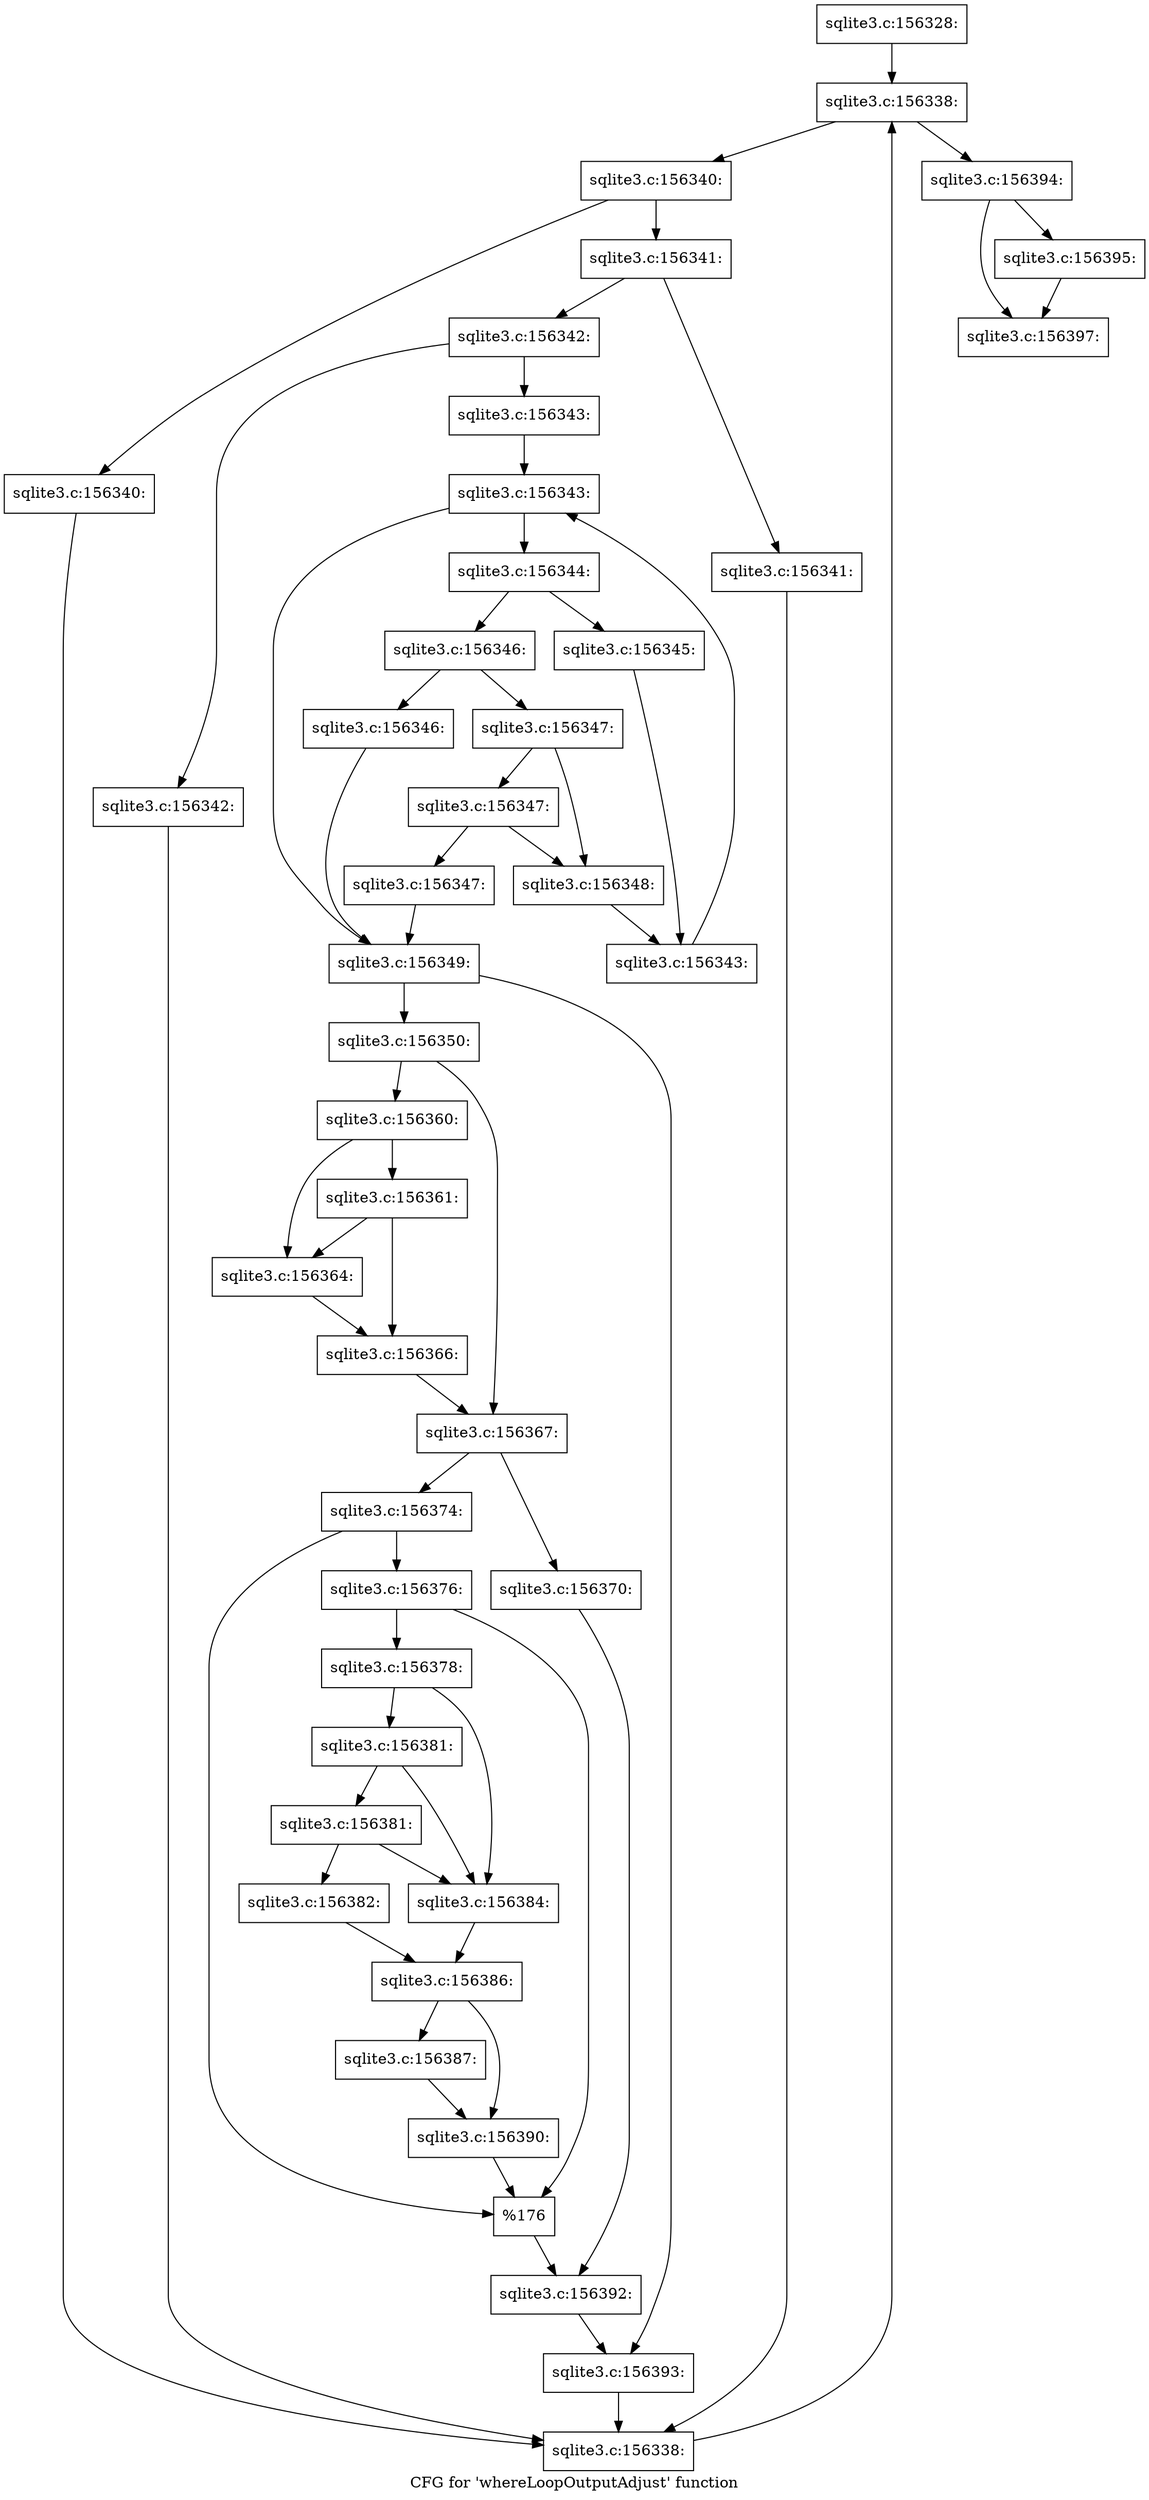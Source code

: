digraph "CFG for 'whereLoopOutputAdjust' function" {
	label="CFG for 'whereLoopOutputAdjust' function";

	Node0x55c0f97927e0 [shape=record,label="{sqlite3.c:156328:}"];
	Node0x55c0f97927e0 -> Node0x55c0f979e540;
	Node0x55c0f979e540 [shape=record,label="{sqlite3.c:156338:}"];
	Node0x55c0f979e540 -> Node0x55c0f979e760;
	Node0x55c0f979e540 -> Node0x55c0f979dea0;
	Node0x55c0f979e760 [shape=record,label="{sqlite3.c:156340:}"];
	Node0x55c0f979e760 -> Node0x55c0f979eba0;
	Node0x55c0f979e760 -> Node0x55c0f979ebf0;
	Node0x55c0f979eba0 [shape=record,label="{sqlite3.c:156340:}"];
	Node0x55c0f979eba0 -> Node0x55c0f979e6d0;
	Node0x55c0f979ebf0 [shape=record,label="{sqlite3.c:156341:}"];
	Node0x55c0f979ebf0 -> Node0x55c0f979f270;
	Node0x55c0f979ebf0 -> Node0x55c0f979f2c0;
	Node0x55c0f979f270 [shape=record,label="{sqlite3.c:156341:}"];
	Node0x55c0f979f270 -> Node0x55c0f979e6d0;
	Node0x55c0f979f2c0 [shape=record,label="{sqlite3.c:156342:}"];
	Node0x55c0f979f2c0 -> Node0x55c0f979fb10;
	Node0x55c0f979f2c0 -> Node0x55c0f979fb60;
	Node0x55c0f979fb10 [shape=record,label="{sqlite3.c:156342:}"];
	Node0x55c0f979fb10 -> Node0x55c0f979e6d0;
	Node0x55c0f979fb60 [shape=record,label="{sqlite3.c:156343:}"];
	Node0x55c0f979fb60 -> Node0x55c0f97a06c0;
	Node0x55c0f97a06c0 [shape=record,label="{sqlite3.c:156343:}"];
	Node0x55c0f97a06c0 -> Node0x55c0f97a08e0;
	Node0x55c0f97a06c0 -> Node0x55c0f97a01e0;
	Node0x55c0f97a08e0 [shape=record,label="{sqlite3.c:156344:}"];
	Node0x55c0f97a08e0 -> Node0x55c0f97a1190;
	Node0x55c0f97a08e0 -> Node0x55c0f97a11e0;
	Node0x55c0f97a1190 [shape=record,label="{sqlite3.c:156345:}"];
	Node0x55c0f97a1190 -> Node0x55c0f97a0850;
	Node0x55c0f97a11e0 [shape=record,label="{sqlite3.c:156346:}"];
	Node0x55c0f97a11e0 -> Node0x55c0f97a15e0;
	Node0x55c0f97a11e0 -> Node0x55c0f97a1630;
	Node0x55c0f97a15e0 [shape=record,label="{sqlite3.c:156346:}"];
	Node0x55c0f97a15e0 -> Node0x55c0f97a01e0;
	Node0x55c0f97a1630 [shape=record,label="{sqlite3.c:156347:}"];
	Node0x55c0f97a1630 -> Node0x55c0f97a1b40;
	Node0x55c0f97a1630 -> Node0x55c0f97a1af0;
	Node0x55c0f97a1b40 [shape=record,label="{sqlite3.c:156347:}"];
	Node0x55c0f97a1b40 -> Node0x55c0f97a1aa0;
	Node0x55c0f97a1b40 -> Node0x55c0f97a1af0;
	Node0x55c0f97a1aa0 [shape=record,label="{sqlite3.c:156347:}"];
	Node0x55c0f97a1aa0 -> Node0x55c0f97a01e0;
	Node0x55c0f97a1af0 [shape=record,label="{sqlite3.c:156348:}"];
	Node0x55c0f97a1af0 -> Node0x55c0f97a0850;
	Node0x55c0f97a0850 [shape=record,label="{sqlite3.c:156343:}"];
	Node0x55c0f97a0850 -> Node0x55c0f97a06c0;
	Node0x55c0f97a01e0 [shape=record,label="{sqlite3.c:156349:}"];
	Node0x55c0f97a01e0 -> Node0x55c0f97a2cf0;
	Node0x55c0f97a01e0 -> Node0x55c0f97a2d40;
	Node0x55c0f97a2cf0 [shape=record,label="{sqlite3.c:156350:}"];
	Node0x55c0f97a2cf0 -> Node0x55c0f97a30e0;
	Node0x55c0f97a2cf0 -> Node0x55c0f97a3130;
	Node0x55c0f97a30e0 [shape=record,label="{sqlite3.c:156360:}"];
	Node0x55c0f97a30e0 -> Node0x55c0f97a3800;
	Node0x55c0f97a30e0 -> Node0x55c0f97a38a0;
	Node0x55c0f97a38a0 [shape=record,label="{sqlite3.c:156361:}"];
	Node0x55c0f97a38a0 -> Node0x55c0f97a3800;
	Node0x55c0f97a38a0 -> Node0x55c0f97a3850;
	Node0x55c0f97a3800 [shape=record,label="{sqlite3.c:156364:}"];
	Node0x55c0f97a3800 -> Node0x55c0f97a3850;
	Node0x55c0f97a3850 [shape=record,label="{sqlite3.c:156366:}"];
	Node0x55c0f97a3850 -> Node0x55c0f97a3130;
	Node0x55c0f97a3130 [shape=record,label="{sqlite3.c:156367:}"];
	Node0x55c0f97a3130 -> Node0x55c0f97a5200;
	Node0x55c0f97a3130 -> Node0x55c0f97a52a0;
	Node0x55c0f97a5200 [shape=record,label="{sqlite3.c:156370:}"];
	Node0x55c0f97a5200 -> Node0x55c0f97a5250;
	Node0x55c0f97a52a0 [shape=record,label="{sqlite3.c:156374:}"];
	Node0x55c0f97a52a0 -> Node0x55c0f97a63e0;
	Node0x55c0f97a52a0 -> Node0x55c0f97a6390;
	Node0x55c0f97a63e0 [shape=record,label="{sqlite3.c:156376:}"];
	Node0x55c0f97a63e0 -> Node0x55c0f97a6340;
	Node0x55c0f97a63e0 -> Node0x55c0f97a6390;
	Node0x55c0f97a6340 [shape=record,label="{sqlite3.c:156378:}"];
	Node0x55c0f97a6340 -> Node0x55c0f97a7c60;
	Node0x55c0f97a6340 -> Node0x55c0f97a7b90;
	Node0x55c0f97a7c60 [shape=record,label="{sqlite3.c:156381:}"];
	Node0x55c0f97a7c60 -> Node0x55c0f97a7be0;
	Node0x55c0f97a7c60 -> Node0x55c0f97a7b90;
	Node0x55c0f97a7be0 [shape=record,label="{sqlite3.c:156381:}"];
	Node0x55c0f97a7be0 -> Node0x55c0f97a7af0;
	Node0x55c0f97a7be0 -> Node0x55c0f97a7b90;
	Node0x55c0f97a7af0 [shape=record,label="{sqlite3.c:156382:}"];
	Node0x55c0f97a7af0 -> Node0x55c0f97a7b40;
	Node0x55c0f97a7b90 [shape=record,label="{sqlite3.c:156384:}"];
	Node0x55c0f97a7b90 -> Node0x55c0f97a7b40;
	Node0x55c0f97a7b40 [shape=record,label="{sqlite3.c:156386:}"];
	Node0x55c0f97a7b40 -> Node0x55c0f97a8a80;
	Node0x55c0f97a7b40 -> Node0x55c0f97a8ad0;
	Node0x55c0f97a8a80 [shape=record,label="{sqlite3.c:156387:}"];
	Node0x55c0f97a8a80 -> Node0x55c0f97a8ad0;
	Node0x55c0f97a8ad0 [shape=record,label="{sqlite3.c:156390:}"];
	Node0x55c0f97a8ad0 -> Node0x55c0f97a6390;
	Node0x55c0f97a6390 [shape=record,label="{%176}"];
	Node0x55c0f97a6390 -> Node0x55c0f97a5250;
	Node0x55c0f97a5250 [shape=record,label="{sqlite3.c:156392:}"];
	Node0x55c0f97a5250 -> Node0x55c0f97a2d40;
	Node0x55c0f97a2d40 [shape=record,label="{sqlite3.c:156393:}"];
	Node0x55c0f97a2d40 -> Node0x55c0f979e6d0;
	Node0x55c0f979e6d0 [shape=record,label="{sqlite3.c:156338:}"];
	Node0x55c0f979e6d0 -> Node0x55c0f979e540;
	Node0x55c0f979dea0 [shape=record,label="{sqlite3.c:156394:}"];
	Node0x55c0f979dea0 -> Node0x55c0f97a9f80;
	Node0x55c0f979dea0 -> Node0x55c0f97a9fd0;
	Node0x55c0f97a9f80 [shape=record,label="{sqlite3.c:156395:}"];
	Node0x55c0f97a9f80 -> Node0x55c0f97a9fd0;
	Node0x55c0f97a9fd0 [shape=record,label="{sqlite3.c:156397:}"];
}
